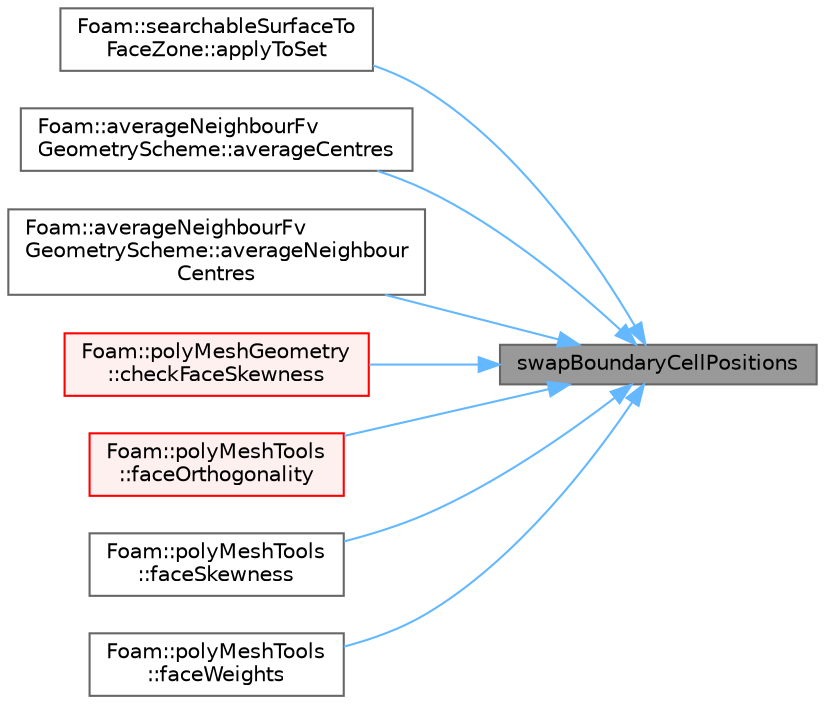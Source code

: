 digraph "swapBoundaryCellPositions"
{
 // LATEX_PDF_SIZE
  bgcolor="transparent";
  edge [fontname=Helvetica,fontsize=10,labelfontname=Helvetica,labelfontsize=10];
  node [fontname=Helvetica,fontsize=10,shape=box,height=0.2,width=0.4];
  rankdir="RL";
  Node1 [id="Node000001",label="swapBoundaryCellPositions",height=0.2,width=0.4,color="gray40", fillcolor="grey60", style="filled", fontcolor="black",tooltip=" "];
  Node1 -> Node2 [id="edge1_Node000001_Node000002",dir="back",color="steelblue1",style="solid",tooltip=" "];
  Node2 [id="Node000002",label="Foam::searchableSurfaceTo\lFaceZone::applyToSet",height=0.2,width=0.4,color="grey40", fillcolor="white", style="filled",URL="$classFoam_1_1searchableSurfaceToFaceZone.html#ad11af24b1ae32aa57fc88f83e3152735",tooltip=" "];
  Node1 -> Node3 [id="edge2_Node000001_Node000003",dir="back",color="steelblue1",style="solid",tooltip=" "];
  Node3 [id="Node000003",label="Foam::averageNeighbourFv\lGeometryScheme::averageCentres",height=0.2,width=0.4,color="grey40", fillcolor="white", style="filled",URL="$classFoam_1_1averageNeighbourFvGeometryScheme.html#a26d62a74d4c9e8522ae116442d350942",tooltip=" "];
  Node1 -> Node4 [id="edge3_Node000001_Node000004",dir="back",color="steelblue1",style="solid",tooltip=" "];
  Node4 [id="Node000004",label="Foam::averageNeighbourFv\lGeometryScheme::averageNeighbour\lCentres",height=0.2,width=0.4,color="grey40", fillcolor="white", style="filled",URL="$classFoam_1_1averageNeighbourFvGeometryScheme.html#ac3c462accaf0c28bb5ed8288495513ea",tooltip=" "];
  Node1 -> Node5 [id="edge4_Node000001_Node000005",dir="back",color="steelblue1",style="solid",tooltip=" "];
  Node5 [id="Node000005",label="Foam::polyMeshGeometry\l::checkFaceSkewness",height=0.2,width=0.4,color="red", fillcolor="#FFF0F0", style="filled",URL="$classFoam_1_1polyMeshGeometry.html#a2df259c9e50de61beac65c3757c224eb",tooltip=" "];
  Node1 -> Node8 [id="edge5_Node000001_Node000008",dir="back",color="steelblue1",style="solid",tooltip=" "];
  Node8 [id="Node000008",label="Foam::polyMeshTools\l::faceOrthogonality",height=0.2,width=0.4,color="red", fillcolor="#FFF0F0", style="filled",URL="$classFoam_1_1polyMeshTools.html#a1880e9d41ec6aba8b237d6ef3524d8b3",tooltip=" "];
  Node1 -> Node11 [id="edge6_Node000001_Node000011",dir="back",color="steelblue1",style="solid",tooltip=" "];
  Node11 [id="Node000011",label="Foam::polyMeshTools\l::faceSkewness",height=0.2,width=0.4,color="grey40", fillcolor="white", style="filled",URL="$classFoam_1_1polyMeshTools.html#a18dd96d4299c9cd56aa762e236a9af0d",tooltip=" "];
  Node1 -> Node12 [id="edge7_Node000001_Node000012",dir="back",color="steelblue1",style="solid",tooltip=" "];
  Node12 [id="Node000012",label="Foam::polyMeshTools\l::faceWeights",height=0.2,width=0.4,color="grey40", fillcolor="white", style="filled",URL="$classFoam_1_1polyMeshTools.html#ab1b38c078f6a7f0be1e7b61f8b7cb28a",tooltip=" "];
}

